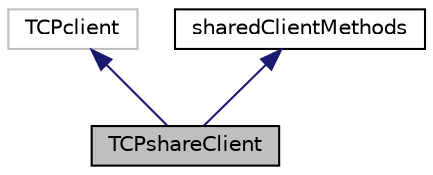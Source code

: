 digraph "TCPshareClient"
{
  edge [fontname="Helvetica",fontsize="10",labelfontname="Helvetica",labelfontsize="10"];
  node [fontname="Helvetica",fontsize="10",shape=record];
  Node1 [label="TCPshareClient",height=0.2,width=0.4,color="black", fillcolor="grey75", style="filled", fontcolor="black"];
  Node2 -> Node1 [dir="back",color="midnightblue",fontsize="10",style="solid",fontname="Helvetica"];
  Node2 [label="TCPclient",height=0.2,width=0.4,color="grey75", fillcolor="white", style="filled",tooltip="Klasa abstrakcyjna zawierająca wydmuszkę wymaganą do stworzenia klientaTCP. "];
  Node3 -> Node1 [dir="back",color="midnightblue",fontsize="10",style="solid",fontname="Helvetica"];
  Node3 [label="sharedClientMethods",height=0.2,width=0.4,color="black", fillcolor="white", style="filled",URL="$interfacesharedClientMethods.html",tooltip="Wymagana implementacja dla projektu TCP Client. "];
}
